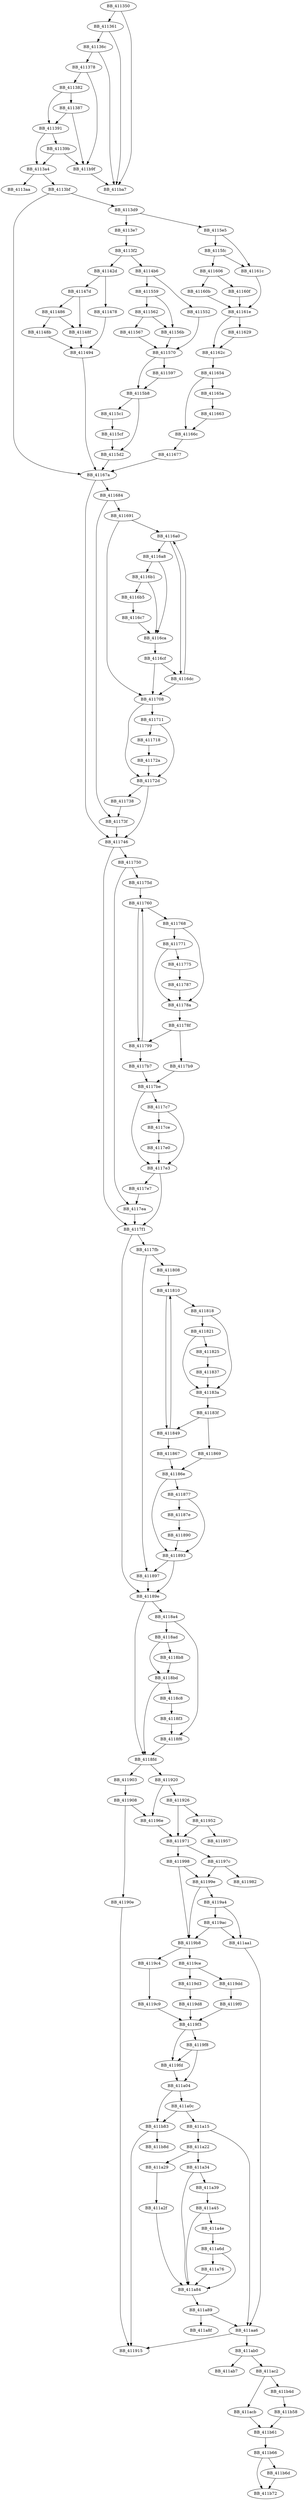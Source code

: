 DiGraph sub_411350{
BB_411350->BB_411361
BB_411350->BB_411ba7
BB_411361->BB_41136c
BB_411361->BB_411ba7
BB_41136c->BB_411378
BB_41136c->BB_411ba7
BB_411378->BB_411382
BB_411378->BB_411b9f
BB_411382->BB_411387
BB_411382->BB_411391
BB_411387->BB_411391
BB_411387->BB_411b9f
BB_411391->BB_41139b
BB_411391->BB_4113a4
BB_41139b->BB_4113a4
BB_41139b->BB_411b9f
BB_4113a4->BB_4113aa
BB_4113a4->BB_4113bf
BB_4113bf->BB_4113d9
BB_4113bf->BB_41167a
BB_4113d9->BB_4113e7
BB_4113d9->BB_4115e5
BB_4113e7->BB_4113f2
BB_4113f2->BB_41142d
BB_4113f2->BB_4114b6
BB_41142d->BB_411478
BB_41142d->BB_41147d
BB_411478->BB_411494
BB_41147d->BB_411486
BB_41147d->BB_41148f
BB_411486->BB_41148b
BB_411486->BB_41148f
BB_41148b->BB_411494
BB_41148f->BB_411494
BB_411494->BB_41167a
BB_4114b6->BB_411552
BB_4114b6->BB_411559
BB_411552->BB_411570
BB_411559->BB_411562
BB_411559->BB_41156b
BB_411562->BB_411567
BB_411562->BB_41156b
BB_411567->BB_411570
BB_41156b->BB_411570
BB_411570->BB_411597
BB_411570->BB_4115b8
BB_411597->BB_4115b8
BB_4115b8->BB_4115c1
BB_4115b8->BB_4115d2
BB_4115c1->BB_4115cf
BB_4115cf->BB_4115d2
BB_4115d2->BB_41167a
BB_4115e5->BB_4115fc
BB_4115e5->BB_41161c
BB_4115fc->BB_411606
BB_4115fc->BB_41161c
BB_411606->BB_41160b
BB_411606->BB_41160f
BB_41160b->BB_41161e
BB_41160f->BB_41161e
BB_41161c->BB_41161e
BB_41161e->BB_411629
BB_41161e->BB_41162c
BB_411629->BB_41162c
BB_41162c->BB_411654
BB_411654->BB_41165a
BB_411654->BB_41166c
BB_41165a->BB_411663
BB_411663->BB_41166c
BB_41166c->BB_411677
BB_411677->BB_41167a
BB_41167a->BB_411684
BB_41167a->BB_411746
BB_411684->BB_411691
BB_411684->BB_41173f
BB_411691->BB_4116a0
BB_411691->BB_411708
BB_4116a0->BB_4116a8
BB_4116a0->BB_4116dc
BB_4116a8->BB_4116b1
BB_4116a8->BB_4116ca
BB_4116b1->BB_4116b5
BB_4116b1->BB_4116ca
BB_4116b5->BB_4116c7
BB_4116c7->BB_4116ca
BB_4116ca->BB_4116cf
BB_4116cf->BB_4116dc
BB_4116cf->BB_411708
BB_4116dc->BB_4116a0
BB_4116dc->BB_411708
BB_411708->BB_411711
BB_411708->BB_41172d
BB_411711->BB_411718
BB_411711->BB_41172d
BB_411718->BB_41172a
BB_41172a->BB_41172d
BB_41172d->BB_411738
BB_41172d->BB_411746
BB_411738->BB_41173f
BB_41173f->BB_411746
BB_411746->BB_411750
BB_411746->BB_4117f1
BB_411750->BB_41175d
BB_411750->BB_4117ea
BB_41175d->BB_411760
BB_411760->BB_411768
BB_411760->BB_411799
BB_411768->BB_411771
BB_411768->BB_41178a
BB_411771->BB_411775
BB_411771->BB_41178a
BB_411775->BB_411787
BB_411787->BB_41178a
BB_41178a->BB_41178f
BB_41178f->BB_411799
BB_41178f->BB_4117b9
BB_411799->BB_411760
BB_411799->BB_4117b7
BB_4117b7->BB_4117be
BB_4117b9->BB_4117be
BB_4117be->BB_4117c7
BB_4117be->BB_4117e3
BB_4117c7->BB_4117ce
BB_4117c7->BB_4117e3
BB_4117ce->BB_4117e0
BB_4117e0->BB_4117e3
BB_4117e3->BB_4117e7
BB_4117e3->BB_4117f1
BB_4117e7->BB_4117ea
BB_4117ea->BB_4117f1
BB_4117f1->BB_4117fb
BB_4117f1->BB_41189e
BB_4117fb->BB_411808
BB_4117fb->BB_411897
BB_411808->BB_411810
BB_411810->BB_411818
BB_411810->BB_411849
BB_411818->BB_411821
BB_411818->BB_41183a
BB_411821->BB_411825
BB_411821->BB_41183a
BB_411825->BB_411837
BB_411837->BB_41183a
BB_41183a->BB_41183f
BB_41183f->BB_411849
BB_41183f->BB_411869
BB_411849->BB_411810
BB_411849->BB_411867
BB_411867->BB_41186e
BB_411869->BB_41186e
BB_41186e->BB_411877
BB_41186e->BB_411893
BB_411877->BB_41187e
BB_411877->BB_411893
BB_41187e->BB_411890
BB_411890->BB_411893
BB_411893->BB_411897
BB_411893->BB_41189e
BB_411897->BB_41189e
BB_41189e->BB_4118a4
BB_41189e->BB_4118fd
BB_4118a4->BB_4118ad
BB_4118a4->BB_4118f6
BB_4118ad->BB_4118b8
BB_4118ad->BB_4118bd
BB_4118b8->BB_4118bd
BB_4118bd->BB_4118c8
BB_4118bd->BB_4118fd
BB_4118c8->BB_4118f3
BB_4118f3->BB_4118f6
BB_4118f6->BB_4118fd
BB_4118fd->BB_411903
BB_4118fd->BB_411920
BB_411903->BB_411908
BB_411908->BB_41190e
BB_411908->BB_41196e
BB_41190e->BB_411915
BB_411920->BB_411926
BB_411920->BB_41196e
BB_411926->BB_411952
BB_411926->BB_411971
BB_411952->BB_411957
BB_411952->BB_411971
BB_41196e->BB_411971
BB_411971->BB_41197c
BB_411971->BB_411998
BB_41197c->BB_411982
BB_41197c->BB_41199e
BB_411998->BB_41199e
BB_411998->BB_4119b8
BB_41199e->BB_4119a4
BB_41199e->BB_4119b8
BB_4119a4->BB_4119ac
BB_4119a4->BB_411aa1
BB_4119ac->BB_4119b8
BB_4119ac->BB_411aa1
BB_4119b8->BB_4119c4
BB_4119b8->BB_4119ce
BB_4119c4->BB_4119c9
BB_4119c9->BB_4119f3
BB_4119ce->BB_4119d3
BB_4119ce->BB_4119dd
BB_4119d3->BB_4119d8
BB_4119d8->BB_4119f3
BB_4119dd->BB_4119f0
BB_4119f0->BB_4119f3
BB_4119f3->BB_4119f8
BB_4119f3->BB_4119fd
BB_4119f8->BB_4119fd
BB_4119f8->BB_411a04
BB_4119fd->BB_411a04
BB_411a04->BB_411a0c
BB_411a04->BB_411b83
BB_411a0c->BB_411a15
BB_411a0c->BB_411b83
BB_411a15->BB_411a22
BB_411a15->BB_411aa6
BB_411a22->BB_411a29
BB_411a22->BB_411a34
BB_411a29->BB_411a2f
BB_411a2f->BB_411a84
BB_411a34->BB_411a39
BB_411a34->BB_411a84
BB_411a39->BB_411a45
BB_411a45->BB_411a4e
BB_411a45->BB_411a84
BB_411a4e->BB_411a6d
BB_411a6d->BB_411a76
BB_411a6d->BB_411a84
BB_411a76->BB_411a84
BB_411a84->BB_411a89
BB_411a89->BB_411a8f
BB_411a89->BB_411aa6
BB_411aa1->BB_411aa6
BB_411aa6->BB_411915
BB_411aa6->BB_411ab0
BB_411ab0->BB_411ab7
BB_411ab0->BB_411ac2
BB_411ac2->BB_411acb
BB_411ac2->BB_411b4d
BB_411acb->BB_411b61
BB_411b4d->BB_411b58
BB_411b58->BB_411b61
BB_411b61->BB_411b66
BB_411b66->BB_411b6d
BB_411b66->BB_411b72
BB_411b6d->BB_411b72
BB_411b83->BB_411915
BB_411b83->BB_411b8d
BB_411b9f->BB_411ba7
}
